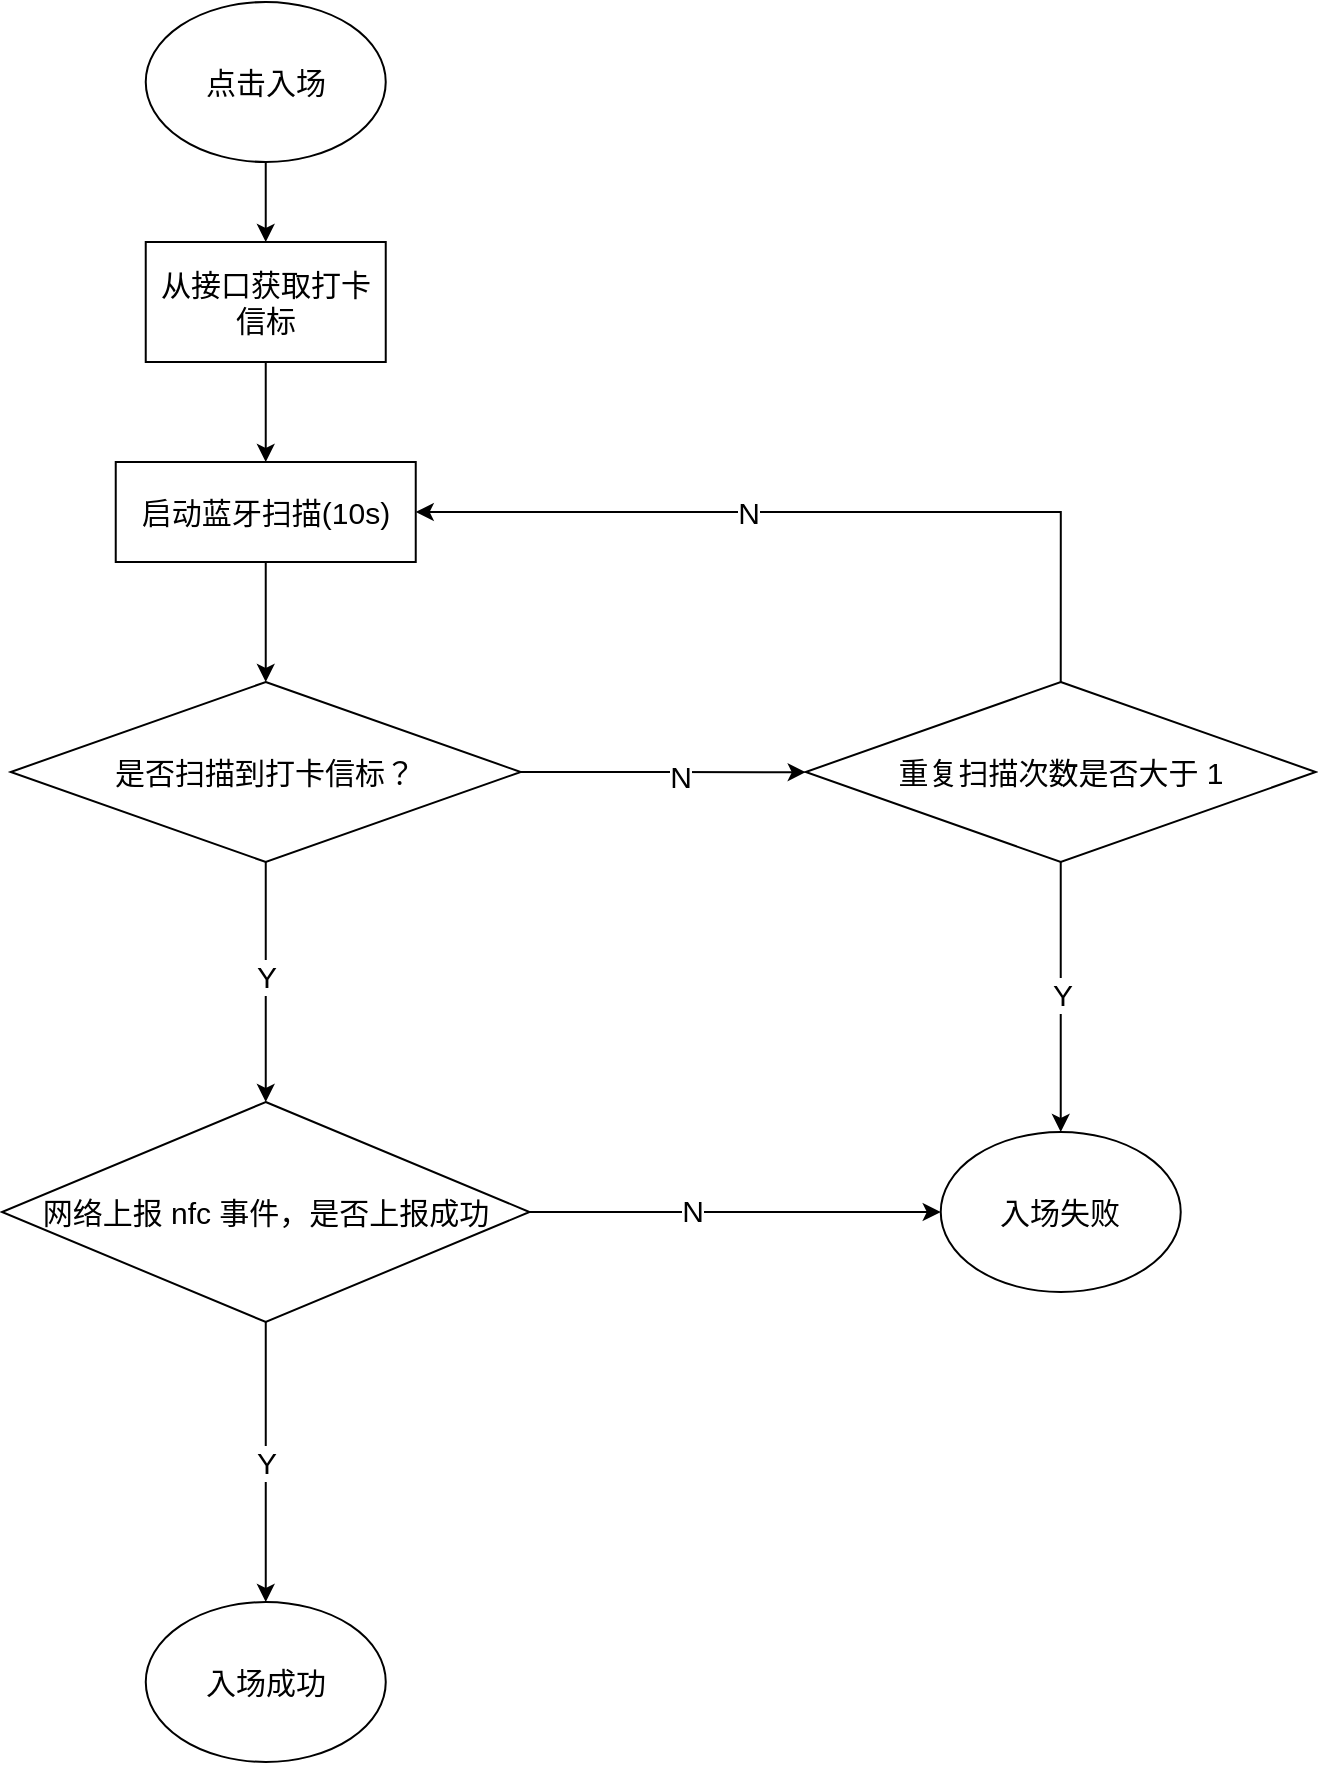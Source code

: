 <mxfile version="18.1.2" type="github" pages="3">
  <diagram id="FhBeIz4DgpYDygh7tZWK" name="Page-1">
    <mxGraphModel dx="1550" dy="835" grid="1" gridSize="10" guides="1" tooltips="1" connect="1" arrows="1" fold="1" page="1" pageScale="1" pageWidth="827" pageHeight="1169" math="0" shadow="0">
      <root>
        <mxCell id="0" />
        <mxCell id="1" parent="0" />
        <mxCell id="43eCuBTWSi4-MtkyAAMu-4" value="" style="edgeStyle=orthogonalEdgeStyle;rounded=0;orthogonalLoop=1;jettySize=auto;html=1;fontSize=15;" parent="1" source="43eCuBTWSi4-MtkyAAMu-1" target="43eCuBTWSi4-MtkyAAMu-2" edge="1">
          <mxGeometry relative="1" as="geometry" />
        </mxCell>
        <mxCell id="43eCuBTWSi4-MtkyAAMu-1" value="&lt;font style=&quot;font-size: 15px;&quot;&gt;点击入场&lt;/font&gt;" style="ellipse;whiteSpace=wrap;html=1;rounded=0;" parent="1" vertex="1">
          <mxGeometry x="171.87" y="120" width="120" height="80" as="geometry" />
        </mxCell>
        <mxCell id="43eCuBTWSi4-MtkyAAMu-5" value="" style="edgeStyle=orthogonalEdgeStyle;rounded=0;orthogonalLoop=1;jettySize=auto;html=1;fontSize=15;" parent="1" source="43eCuBTWSi4-MtkyAAMu-2" target="43eCuBTWSi4-MtkyAAMu-3" edge="1">
          <mxGeometry relative="1" as="geometry" />
        </mxCell>
        <mxCell id="43eCuBTWSi4-MtkyAAMu-2" value="从接口获取打卡信标" style="rounded=0;whiteSpace=wrap;html=1;fontSize=15;" parent="1" vertex="1">
          <mxGeometry x="171.87" y="240" width="120" height="60" as="geometry" />
        </mxCell>
        <mxCell id="y6g5GoTqr2yz2Q68kRER-1" value="" style="edgeStyle=orthogonalEdgeStyle;orthogonalLoop=1;jettySize=auto;html=1;rounded=0;" edge="1" parent="1" source="43eCuBTWSi4-MtkyAAMu-3" target="43eCuBTWSi4-MtkyAAMu-8">
          <mxGeometry relative="1" as="geometry" />
        </mxCell>
        <mxCell id="43eCuBTWSi4-MtkyAAMu-3" value="启动蓝牙扫描(10s)" style="rounded=0;whiteSpace=wrap;html=1;fontSize=15;" parent="1" vertex="1">
          <mxGeometry x="156.87" y="350" width="150" height="50" as="geometry" />
        </mxCell>
        <mxCell id="y6g5GoTqr2yz2Q68kRER-4" value="" style="edgeStyle=orthogonalEdgeStyle;orthogonalLoop=1;jettySize=auto;html=1;rounded=0;" edge="1" parent="1" source="43eCuBTWSi4-MtkyAAMu-8">
          <mxGeometry relative="1" as="geometry">
            <mxPoint x="501.87" y="505.1" as="targetPoint" />
          </mxGeometry>
        </mxCell>
        <mxCell id="y6g5GoTqr2yz2Q68kRER-17" value="N" style="edgeLabel;html=1;align=center;verticalAlign=middle;resizable=0;points=[];fontSize=15;" vertex="1" connectable="0" parent="y6g5GoTqr2yz2Q68kRER-4">
          <mxGeometry x="0.114" y="-1" relative="1" as="geometry">
            <mxPoint as="offset" />
          </mxGeometry>
        </mxCell>
        <mxCell id="y6g5GoTqr2yz2Q68kRER-9" style="edgeStyle=orthogonalEdgeStyle;orthogonalLoop=1;jettySize=auto;html=1;entryX=0.5;entryY=0;entryDx=0;entryDy=0;rounded=0;" edge="1" parent="1" source="43eCuBTWSi4-MtkyAAMu-8" target="y6g5GoTqr2yz2Q68kRER-21">
          <mxGeometry relative="1" as="geometry">
            <mxPoint x="231.875" y="640" as="targetPoint" />
            <Array as="points" />
          </mxGeometry>
        </mxCell>
        <mxCell id="y6g5GoTqr2yz2Q68kRER-19" value="Y" style="edgeLabel;html=1;align=center;verticalAlign=middle;resizable=0;points=[];fontSize=15;" vertex="1" connectable="0" parent="y6g5GoTqr2yz2Q68kRER-9">
          <mxGeometry x="-0.259" y="1" relative="1" as="geometry">
            <mxPoint x="-1" y="12" as="offset" />
          </mxGeometry>
        </mxCell>
        <mxCell id="43eCuBTWSi4-MtkyAAMu-8" value="是否扫描到打卡信标？" style="rhombus;whiteSpace=wrap;html=1;fontSize=15;rounded=0;" parent="1" vertex="1">
          <mxGeometry x="104.37" y="460" width="255" height="90" as="geometry" />
        </mxCell>
        <mxCell id="y6g5GoTqr2yz2Q68kRER-13" style="edgeStyle=orthogonalEdgeStyle;orthogonalLoop=1;jettySize=auto;html=1;entryX=0.5;entryY=0;entryDx=0;entryDy=0;fontSize=15;rounded=0;" edge="1" parent="1" source="y6g5GoTqr2yz2Q68kRER-11" target="y6g5GoTqr2yz2Q68kRER-12">
          <mxGeometry relative="1" as="geometry" />
        </mxCell>
        <mxCell id="y6g5GoTqr2yz2Q68kRER-18" value="Y" style="edgeLabel;html=1;align=center;verticalAlign=middle;resizable=0;points=[];fontSize=15;" vertex="1" connectable="0" parent="y6g5GoTqr2yz2Q68kRER-13">
          <mxGeometry x="-0.293" y="-1" relative="1" as="geometry">
            <mxPoint x="1" y="18" as="offset" />
          </mxGeometry>
        </mxCell>
        <mxCell id="y6g5GoTqr2yz2Q68kRER-15" style="edgeStyle=orthogonalEdgeStyle;orthogonalLoop=1;jettySize=auto;html=1;entryX=1;entryY=0.5;entryDx=0;entryDy=0;fontSize=15;exitX=0.5;exitY=0;exitDx=0;exitDy=0;rounded=0;" edge="1" parent="1" source="y6g5GoTqr2yz2Q68kRER-11" target="43eCuBTWSi4-MtkyAAMu-3">
          <mxGeometry relative="1" as="geometry">
            <mxPoint x="629.87" y="450" as="sourcePoint" />
            <Array as="points">
              <mxPoint x="629.87" y="375" />
            </Array>
          </mxGeometry>
        </mxCell>
        <mxCell id="y6g5GoTqr2yz2Q68kRER-16" value="N" style="edgeLabel;html=1;align=center;verticalAlign=middle;resizable=0;points=[];fontSize=15;" vertex="1" connectable="0" parent="y6g5GoTqr2yz2Q68kRER-15">
          <mxGeometry x="0.059" y="-1" relative="1" as="geometry">
            <mxPoint x="-26" y="1" as="offset" />
          </mxGeometry>
        </mxCell>
        <mxCell id="y6g5GoTqr2yz2Q68kRER-11" value="重复扫描次数是否大于 1" style="rhombus;whiteSpace=wrap;html=1;fontSize=15;rounded=0;" vertex="1" parent="1">
          <mxGeometry x="501.87" y="460" width="255" height="90" as="geometry" />
        </mxCell>
        <mxCell id="y6g5GoTqr2yz2Q68kRER-12" value="入场失败" style="ellipse;whiteSpace=wrap;html=1;fontSize=15;rounded=0;" vertex="1" parent="1">
          <mxGeometry x="569.37" y="685" width="120" height="80" as="geometry" />
        </mxCell>
        <mxCell id="y6g5GoTqr2yz2Q68kRER-23" style="edgeStyle=orthogonalEdgeStyle;orthogonalLoop=1;jettySize=auto;html=1;entryX=0;entryY=0.5;entryDx=0;entryDy=0;fontSize=15;" edge="1" parent="1" source="y6g5GoTqr2yz2Q68kRER-21" target="y6g5GoTqr2yz2Q68kRER-12">
          <mxGeometry relative="1" as="geometry" />
        </mxCell>
        <mxCell id="y6g5GoTqr2yz2Q68kRER-24" value="N" style="edgeLabel;html=1;align=center;verticalAlign=middle;resizable=0;points=[];fontSize=15;" vertex="1" connectable="0" parent="y6g5GoTqr2yz2Q68kRER-23">
          <mxGeometry x="-0.213" y="1" relative="1" as="geometry">
            <mxPoint as="offset" />
          </mxGeometry>
        </mxCell>
        <mxCell id="y6g5GoTqr2yz2Q68kRER-26" style="edgeStyle=orthogonalEdgeStyle;orthogonalLoop=1;jettySize=auto;html=1;entryX=0.5;entryY=0;entryDx=0;entryDy=0;fontSize=15;" edge="1" parent="1" source="y6g5GoTqr2yz2Q68kRER-21" target="y6g5GoTqr2yz2Q68kRER-25">
          <mxGeometry relative="1" as="geometry" />
        </mxCell>
        <mxCell id="y6g5GoTqr2yz2Q68kRER-27" value="Y" style="edgeLabel;html=1;align=center;verticalAlign=middle;resizable=0;points=[];fontSize=15;" vertex="1" connectable="0" parent="y6g5GoTqr2yz2Q68kRER-26">
          <mxGeometry x="-0.289" y="4" relative="1" as="geometry">
            <mxPoint x="-4" y="20" as="offset" />
          </mxGeometry>
        </mxCell>
        <mxCell id="y6g5GoTqr2yz2Q68kRER-21" value="&lt;span style=&quot;&quot;&gt;网络上报 nfc 事件，是否上报成功&lt;/span&gt;" style="rhombus;whiteSpace=wrap;html=1;fontSize=15;rounded=0;" vertex="1" parent="1">
          <mxGeometry x="100" y="670" width="263.75" height="110" as="geometry" />
        </mxCell>
        <mxCell id="y6g5GoTqr2yz2Q68kRER-25" value="入场成功" style="ellipse;whiteSpace=wrap;html=1;fontSize=15;rounded=0;" vertex="1" parent="1">
          <mxGeometry x="171.88" y="920" width="120" height="80" as="geometry" />
        </mxCell>
      </root>
    </mxGraphModel>
  </diagram>
  <diagram id="i9aY7ASLP8xG6B8swurp" name="Page-2">
    <mxGraphModel dx="1550" dy="835" grid="1" gridSize="10" guides="1" tooltips="1" connect="1" arrows="1" fold="1" page="1" pageScale="1" pageWidth="827" pageHeight="1169" math="0" shadow="0">
      <root>
        <mxCell id="0" />
        <mxCell id="1" parent="0" />
        <mxCell id="XR1U20pthx0z2A6VvUkH-1" value="" style="edgeStyle=orthogonalEdgeStyle;rounded=0;orthogonalLoop=1;jettySize=auto;html=1;fontSize=15;" edge="1" parent="1" source="XR1U20pthx0z2A6VvUkH-2" target="XR1U20pthx0z2A6VvUkH-4">
          <mxGeometry relative="1" as="geometry" />
        </mxCell>
        <mxCell id="XR1U20pthx0z2A6VvUkH-2" value="&lt;font style=&quot;font-size: 15px;&quot;&gt;点击出场&lt;/font&gt;" style="ellipse;whiteSpace=wrap;html=1;rounded=0;" vertex="1" parent="1">
          <mxGeometry x="171.87" y="120" width="120" height="80" as="geometry" />
        </mxCell>
        <mxCell id="XR1U20pthx0z2A6VvUkH-3" value="" style="edgeStyle=orthogonalEdgeStyle;rounded=0;orthogonalLoop=1;jettySize=auto;html=1;fontSize=15;" edge="1" parent="1" source="XR1U20pthx0z2A6VvUkH-4" target="XR1U20pthx0z2A6VvUkH-6">
          <mxGeometry relative="1" as="geometry" />
        </mxCell>
        <mxCell id="XR1U20pthx0z2A6VvUkH-4" value="从接口获取打卡信标" style="rounded=0;whiteSpace=wrap;html=1;fontSize=15;" vertex="1" parent="1">
          <mxGeometry x="171.87" y="240" width="120" height="60" as="geometry" />
        </mxCell>
        <mxCell id="XR1U20pthx0z2A6VvUkH-5" value="" style="edgeStyle=orthogonalEdgeStyle;orthogonalLoop=1;jettySize=auto;html=1;rounded=0;" edge="1" parent="1" source="XR1U20pthx0z2A6VvUkH-6" target="XR1U20pthx0z2A6VvUkH-11">
          <mxGeometry relative="1" as="geometry" />
        </mxCell>
        <mxCell id="XR1U20pthx0z2A6VvUkH-6" value="启动蓝牙扫描(10s)" style="rounded=0;whiteSpace=wrap;html=1;fontSize=15;" vertex="1" parent="1">
          <mxGeometry x="156.87" y="350" width="150" height="50" as="geometry" />
        </mxCell>
        <mxCell id="XR1U20pthx0z2A6VvUkH-7" value="" style="edgeStyle=orthogonalEdgeStyle;orthogonalLoop=1;jettySize=auto;html=1;rounded=0;" edge="1" parent="1" source="XR1U20pthx0z2A6VvUkH-11">
          <mxGeometry relative="1" as="geometry">
            <mxPoint x="501.87" y="505.1" as="targetPoint" />
          </mxGeometry>
        </mxCell>
        <mxCell id="XR1U20pthx0z2A6VvUkH-8" value="N" style="edgeLabel;html=1;align=center;verticalAlign=middle;resizable=0;points=[];fontSize=15;" vertex="1" connectable="0" parent="XR1U20pthx0z2A6VvUkH-7">
          <mxGeometry x="0.114" y="-1" relative="1" as="geometry">
            <mxPoint as="offset" />
          </mxGeometry>
        </mxCell>
        <mxCell id="XR1U20pthx0z2A6VvUkH-9" style="edgeStyle=orthogonalEdgeStyle;orthogonalLoop=1;jettySize=auto;html=1;entryX=0.5;entryY=0;entryDx=0;entryDy=0;rounded=0;" edge="1" parent="1" source="XR1U20pthx0z2A6VvUkH-11" target="XR1U20pthx0z2A6VvUkH-22">
          <mxGeometry relative="1" as="geometry">
            <mxPoint x="231.875" y="640" as="targetPoint" />
            <Array as="points" />
          </mxGeometry>
        </mxCell>
        <mxCell id="XR1U20pthx0z2A6VvUkH-10" value="Y" style="edgeLabel;html=1;align=center;verticalAlign=middle;resizable=0;points=[];fontSize=15;" vertex="1" connectable="0" parent="XR1U20pthx0z2A6VvUkH-9">
          <mxGeometry x="-0.259" y="1" relative="1" as="geometry">
            <mxPoint x="-1" y="12" as="offset" />
          </mxGeometry>
        </mxCell>
        <mxCell id="XR1U20pthx0z2A6VvUkH-11" value="是否扫描到打卡信标？" style="rhombus;whiteSpace=wrap;html=1;fontSize=15;rounded=0;" vertex="1" parent="1">
          <mxGeometry x="104.37" y="460" width="255" height="90" as="geometry" />
        </mxCell>
        <mxCell id="XR1U20pthx0z2A6VvUkH-12" style="edgeStyle=orthogonalEdgeStyle;orthogonalLoop=1;jettySize=auto;html=1;entryX=0.5;entryY=0;entryDx=0;entryDy=0;fontSize=15;rounded=0;" edge="1" parent="1" source="XR1U20pthx0z2A6VvUkH-16" target="XR1U20pthx0z2A6VvUkH-17">
          <mxGeometry relative="1" as="geometry" />
        </mxCell>
        <mxCell id="XR1U20pthx0z2A6VvUkH-13" value="Y" style="edgeLabel;html=1;align=center;verticalAlign=middle;resizable=0;points=[];fontSize=15;" vertex="1" connectable="0" parent="XR1U20pthx0z2A6VvUkH-12">
          <mxGeometry x="-0.293" y="-1" relative="1" as="geometry">
            <mxPoint x="1" y="18" as="offset" />
          </mxGeometry>
        </mxCell>
        <mxCell id="XR1U20pthx0z2A6VvUkH-14" style="edgeStyle=orthogonalEdgeStyle;orthogonalLoop=1;jettySize=auto;html=1;entryX=1;entryY=0.5;entryDx=0;entryDy=0;fontSize=15;exitX=0.5;exitY=0;exitDx=0;exitDy=0;rounded=0;" edge="1" parent="1" source="XR1U20pthx0z2A6VvUkH-16" target="XR1U20pthx0z2A6VvUkH-6">
          <mxGeometry relative="1" as="geometry">
            <mxPoint x="629.87" y="450" as="sourcePoint" />
            <Array as="points">
              <mxPoint x="629.87" y="375" />
            </Array>
          </mxGeometry>
        </mxCell>
        <mxCell id="XR1U20pthx0z2A6VvUkH-15" value="N" style="edgeLabel;html=1;align=center;verticalAlign=middle;resizable=0;points=[];fontSize=15;" vertex="1" connectable="0" parent="XR1U20pthx0z2A6VvUkH-14">
          <mxGeometry x="0.059" y="-1" relative="1" as="geometry">
            <mxPoint x="-26" y="1" as="offset" />
          </mxGeometry>
        </mxCell>
        <mxCell id="XR1U20pthx0z2A6VvUkH-16" value="重复扫描次数是否大于 1" style="rhombus;whiteSpace=wrap;html=1;fontSize=15;rounded=0;" vertex="1" parent="1">
          <mxGeometry x="501.87" y="460" width="255" height="90" as="geometry" />
        </mxCell>
        <mxCell id="XR1U20pthx0z2A6VvUkH-17" value="出场失败" style="ellipse;whiteSpace=wrap;html=1;fontSize=15;rounded=0;" vertex="1" parent="1">
          <mxGeometry x="569.37" y="685" width="120" height="80" as="geometry" />
        </mxCell>
        <mxCell id="XR1U20pthx0z2A6VvUkH-18" style="edgeStyle=orthogonalEdgeStyle;orthogonalLoop=1;jettySize=auto;html=1;entryX=0;entryY=0.5;entryDx=0;entryDy=0;fontSize=15;" edge="1" parent="1" source="XR1U20pthx0z2A6VvUkH-22" target="XR1U20pthx0z2A6VvUkH-17">
          <mxGeometry relative="1" as="geometry" />
        </mxCell>
        <mxCell id="XR1U20pthx0z2A6VvUkH-19" value="N" style="edgeLabel;html=1;align=center;verticalAlign=middle;resizable=0;points=[];fontSize=15;" vertex="1" connectable="0" parent="XR1U20pthx0z2A6VvUkH-18">
          <mxGeometry x="-0.213" y="1" relative="1" as="geometry">
            <mxPoint as="offset" />
          </mxGeometry>
        </mxCell>
        <mxCell id="XR1U20pthx0z2A6VvUkH-20" style="edgeStyle=orthogonalEdgeStyle;orthogonalLoop=1;jettySize=auto;html=1;entryX=0.5;entryY=0;entryDx=0;entryDy=0;fontSize=15;" edge="1" parent="1" source="XR1U20pthx0z2A6VvUkH-22" target="XR1U20pthx0z2A6VvUkH-23">
          <mxGeometry relative="1" as="geometry" />
        </mxCell>
        <mxCell id="XR1U20pthx0z2A6VvUkH-21" value="Y" style="edgeLabel;html=1;align=center;verticalAlign=middle;resizable=0;points=[];fontSize=15;" vertex="1" connectable="0" parent="XR1U20pthx0z2A6VvUkH-20">
          <mxGeometry x="-0.289" y="4" relative="1" as="geometry">
            <mxPoint x="-4" y="20" as="offset" />
          </mxGeometry>
        </mxCell>
        <mxCell id="XR1U20pthx0z2A6VvUkH-22" value="&lt;span style=&quot;&quot;&gt;网络上报 nfc 事件，是否上报成功&lt;/span&gt;" style="rhombus;whiteSpace=wrap;html=1;fontSize=15;rounded=0;" vertex="1" parent="1">
          <mxGeometry x="100" y="670" width="263.75" height="110" as="geometry" />
        </mxCell>
        <mxCell id="XR1U20pthx0z2A6VvUkH-23" value="出场成功" style="ellipse;whiteSpace=wrap;html=1;fontSize=15;rounded=0;" vertex="1" parent="1">
          <mxGeometry x="171.88" y="920" width="120" height="80" as="geometry" />
        </mxCell>
      </root>
    </mxGraphModel>
  </diagram>
  <diagram id="1ncOXmY3H6TCoouSn-jW" name="Page-3">
    <mxGraphModel dx="2651" dy="982" grid="1" gridSize="10" guides="1" tooltips="1" connect="1" arrows="1" fold="1" page="1" pageScale="1" pageWidth="827" pageHeight="1169" math="0" shadow="0">
      <root>
        <mxCell id="0" />
        <mxCell id="1" parent="0" />
        <mxCell id="F8ZXoiN6zjT_iEn2VkVu-29" style="edgeStyle=orthogonalEdgeStyle;orthogonalLoop=1;jettySize=auto;html=1;entryX=0.5;entryY=0;entryDx=0;entryDy=0;fontSize=15;" edge="1" parent="1" source="LKt55KmzR5J3MHuBS2WR-1" target="F8ZXoiN6zjT_iEn2VkVu-27">
          <mxGeometry relative="1" as="geometry" />
        </mxCell>
        <mxCell id="LKt55KmzR5J3MHuBS2WR-1" value="入场成功" style="ellipse;whiteSpace=wrap;html=1;fontSize=15;" vertex="1" parent="1">
          <mxGeometry x="354" y="50" width="120" height="80" as="geometry" />
        </mxCell>
        <mxCell id="phCmouDJ82lIunbq2g3l-1" style="edgeStyle=orthogonalEdgeStyle;orthogonalLoop=1;jettySize=auto;html=1;entryX=0.5;entryY=0;entryDx=0;entryDy=0;fontSize=15;" edge="1" parent="1" source="zFfM6eT-zVEwziXaJ6fH-1" target="F8ZXoiN6zjT_iEn2VkVu-2">
          <mxGeometry relative="1" as="geometry">
            <Array as="points">
              <mxPoint x="413" y="770" />
              <mxPoint x="-67" y="770" />
            </Array>
          </mxGeometry>
        </mxCell>
        <mxCell id="phCmouDJ82lIunbq2g3l-18" value="Y" style="edgeLabel;html=1;align=center;verticalAlign=middle;resizable=0;points=[];fontSize=15;" vertex="1" connectable="0" parent="phCmouDJ82lIunbq2g3l-1">
          <mxGeometry x="0.058" y="4" relative="1" as="geometry">
            <mxPoint y="-4" as="offset" />
          </mxGeometry>
        </mxCell>
        <mxCell id="phCmouDJ82lIunbq2g3l-2" style="edgeStyle=orthogonalEdgeStyle;orthogonalLoop=1;jettySize=auto;html=1;entryX=0.5;entryY=0;entryDx=0;entryDy=0;fontSize=15;" edge="1" parent="1" source="zFfM6eT-zVEwziXaJ6fH-1" target="F8ZXoiN6zjT_iEn2VkVu-43">
          <mxGeometry relative="1" as="geometry">
            <Array as="points">
              <mxPoint x="413" y="770" />
              <mxPoint x="875" y="770" />
            </Array>
          </mxGeometry>
        </mxCell>
        <mxCell id="phCmouDJ82lIunbq2g3l-19" value="N" style="edgeLabel;html=1;align=center;verticalAlign=middle;resizable=0;points=[];fontSize=15;" vertex="1" connectable="0" parent="phCmouDJ82lIunbq2g3l-2">
          <mxGeometry x="0.118" y="4" relative="1" as="geometry">
            <mxPoint x="-26" y="4" as="offset" />
          </mxGeometry>
        </mxCell>
        <mxCell id="zFfM6eT-zVEwziXaJ6fH-1" value="是否扫描到AOA基站的广播？" style="rhombus;whiteSpace=wrap;html=1;fontSize=15;rounded=0;" vertex="1" parent="1">
          <mxGeometry x="286" y="650" width="255" height="90" as="geometry" />
        </mxCell>
        <mxCell id="F8ZXoiN6zjT_iEn2VkVu-9" style="edgeStyle=orthogonalEdgeStyle;orthogonalLoop=1;jettySize=auto;html=1;entryX=0.5;entryY=0;entryDx=0;entryDy=0;fontSize=15;" edge="1" parent="1" source="F8ZXoiN6zjT_iEn2VkVu-2" target="F8ZXoiN6zjT_iEn2VkVu-7">
          <mxGeometry relative="1" as="geometry" />
        </mxCell>
        <mxCell id="F8ZXoiN6zjT_iEn2VkVu-39" style="edgeStyle=orthogonalEdgeStyle;orthogonalLoop=1;jettySize=auto;html=1;entryX=0;entryY=0.5;entryDx=0;entryDy=0;fontSize=15;" edge="1" parent="1" source="F8ZXoiN6zjT_iEn2VkVu-2" target="F8ZXoiN6zjT_iEn2VkVu-5">
          <mxGeometry relative="1" as="geometry">
            <Array as="points">
              <mxPoint x="-420" y="880" />
              <mxPoint x="-420" y="1310" />
            </Array>
          </mxGeometry>
        </mxCell>
        <mxCell id="F8ZXoiN6zjT_iEn2VkVu-2" value="查看配置项，&lt;br&gt;当前是否是自动监听运动状态模式？" style="rhombus;whiteSpace=wrap;html=1;fontSize=15;rounded=0;" vertex="1" parent="1">
          <mxGeometry x="-240" y="820" width="346.75" height="120" as="geometry" />
        </mxCell>
        <mxCell id="phCmouDJ82lIunbq2g3l-10" style="edgeStyle=orthogonalEdgeStyle;orthogonalLoop=1;jettySize=auto;html=1;entryX=0.5;entryY=0;entryDx=0;entryDy=0;fontSize=15;" edge="1" parent="1" source="F8ZXoiN6zjT_iEn2VkVu-5" target="F8ZXoiN6zjT_iEn2VkVu-18">
          <mxGeometry relative="1" as="geometry" />
        </mxCell>
        <mxCell id="F8ZXoiN6zjT_iEn2VkVu-5" value="定时器以 1s 的间隔轮询广播 Location 包，每次广播持续 200 ms" style="rounded=0;whiteSpace=wrap;html=1;fontSize=15;" vertex="1" parent="1">
          <mxGeometry x="-375" y="1270" width="260" height="80" as="geometry" />
        </mxCell>
        <mxCell id="phCmouDJ82lIunbq2g3l-3" style="edgeStyle=orthogonalEdgeStyle;orthogonalLoop=1;jettySize=auto;html=1;entryX=0.5;entryY=0;entryDx=0;entryDy=0;fontSize=15;" edge="1" parent="1" source="F8ZXoiN6zjT_iEn2VkVu-7" target="F8ZXoiN6zjT_iEn2VkVu-5">
          <mxGeometry relative="1" as="geometry" />
        </mxCell>
        <mxCell id="phCmouDJ82lIunbq2g3l-23" value="Y" style="edgeLabel;html=1;align=center;verticalAlign=middle;resizable=0;points=[];fontSize=15;" vertex="1" connectable="0" parent="phCmouDJ82lIunbq2g3l-3">
          <mxGeometry x="0.255" y="4" relative="1" as="geometry">
            <mxPoint x="17" y="-4" as="offset" />
          </mxGeometry>
        </mxCell>
        <mxCell id="phCmouDJ82lIunbq2g3l-4" style="edgeStyle=orthogonalEdgeStyle;orthogonalLoop=1;jettySize=auto;html=1;entryX=0.5;entryY=0;entryDx=0;entryDy=0;fontSize=15;exitX=0.5;exitY=1;exitDx=0;exitDy=0;" edge="1" parent="1" source="F8ZXoiN6zjT_iEn2VkVu-7" target="F8ZXoiN6zjT_iEn2VkVu-12">
          <mxGeometry relative="1" as="geometry" />
        </mxCell>
        <mxCell id="phCmouDJ82lIunbq2g3l-24" value="N" style="edgeLabel;html=1;align=center;verticalAlign=middle;resizable=0;points=[];fontSize=15;" vertex="1" connectable="0" parent="phCmouDJ82lIunbq2g3l-4">
          <mxGeometry x="0.141" y="6" relative="1" as="geometry">
            <mxPoint x="-31" y="6" as="offset" />
          </mxGeometry>
        </mxCell>
        <mxCell id="F8ZXoiN6zjT_iEn2VkVu-7" value="是否是运动状态？" style="rhombus;whiteSpace=wrap;html=1;fontSize=15;rounded=0;" vertex="1" parent="1">
          <mxGeometry x="-211.37" y="1050" width="289.5" height="80" as="geometry" />
        </mxCell>
        <mxCell id="phCmouDJ82lIunbq2g3l-11" style="edgeStyle=orthogonalEdgeStyle;orthogonalLoop=1;jettySize=auto;html=1;entryX=0.5;entryY=0;entryDx=0;entryDy=0;fontSize=15;" edge="1" parent="1" source="F8ZXoiN6zjT_iEn2VkVu-12" target="F8ZXoiN6zjT_iEn2VkVu-18">
          <mxGeometry relative="1" as="geometry" />
        </mxCell>
        <mxCell id="F8ZXoiN6zjT_iEn2VkVu-12" value="定时器以 5s 的间轮询广播 Location 包，每次广播持续 1000 ms" style="rounded=0;whiteSpace=wrap;html=1;fontSize=15;" vertex="1" parent="1">
          <mxGeometry x="10" y="1270" width="260" height="80" as="geometry" />
        </mxCell>
        <mxCell id="F8ZXoiN6zjT_iEn2VkVu-23" style="edgeStyle=orthogonalEdgeStyle;orthogonalLoop=1;jettySize=auto;html=1;fontSize=15;" edge="1" parent="1" source="F8ZXoiN6zjT_iEn2VkVu-18" target="F8ZXoiN6zjT_iEn2VkVu-19">
          <mxGeometry relative="1" as="geometry" />
        </mxCell>
        <mxCell id="phCmouDJ82lIunbq2g3l-25" value="Y" style="edgeLabel;html=1;align=center;verticalAlign=middle;resizable=0;points=[];fontSize=15;" vertex="1" connectable="0" parent="F8ZXoiN6zjT_iEn2VkVu-23">
          <mxGeometry x="0.232" y="3" relative="1" as="geometry">
            <mxPoint as="offset" />
          </mxGeometry>
        </mxCell>
        <mxCell id="F8ZXoiN6zjT_iEn2VkVu-24" style="edgeStyle=orthogonalEdgeStyle;orthogonalLoop=1;jettySize=auto;html=1;entryX=0.5;entryY=0;entryDx=0;entryDy=0;fontSize=15;" edge="1" parent="1" source="F8ZXoiN6zjT_iEn2VkVu-18" target="F8ZXoiN6zjT_iEn2VkVu-20">
          <mxGeometry relative="1" as="geometry" />
        </mxCell>
        <mxCell id="phCmouDJ82lIunbq2g3l-26" value="N" style="edgeLabel;html=1;align=center;verticalAlign=middle;resizable=0;points=[];fontSize=15;" vertex="1" connectable="0" parent="F8ZXoiN6zjT_iEn2VkVu-24">
          <mxGeometry x="0.178" y="2" relative="1" as="geometry">
            <mxPoint as="offset" />
          </mxGeometry>
        </mxCell>
        <mxCell id="F8ZXoiN6zjT_iEn2VkVu-18" value="是否扫描到信标？" style="rhombus;whiteSpace=wrap;html=1;fontSize=15;rounded=0;" vertex="1" parent="1">
          <mxGeometry x="-208.62" y="1490" width="289.5" height="80" as="geometry" />
        </mxCell>
        <mxCell id="F8ZXoiN6zjT_iEn2VkVu-19" value="定时器以 10s 的间隔轮询广播 Beacon 包，每次广播持续 1000 ms" style="rounded=0;whiteSpace=wrap;html=1;fontSize=15;" vertex="1" parent="1">
          <mxGeometry x="-370" y="1660" width="250" height="80" as="geometry" />
        </mxCell>
        <mxCell id="F8ZXoiN6zjT_iEn2VkVu-20" value="定时器以 10s 的间隔轮询广播 GPS 包，每次广播持续 1000 ms" style="rounded=0;whiteSpace=wrap;html=1;fontSize=15;" vertex="1" parent="1">
          <mxGeometry x="-6.24" y="1660" width="234.62" height="80" as="geometry" />
        </mxCell>
        <mxCell id="F8ZXoiN6zjT_iEn2VkVu-35" style="edgeStyle=orthogonalEdgeStyle;orthogonalLoop=1;jettySize=auto;html=1;entryX=0.5;entryY=0;entryDx=0;entryDy=0;fontSize=15;" edge="1" parent="1" source="F8ZXoiN6zjT_iEn2VkVu-27" target="F8ZXoiN6zjT_iEn2VkVu-30">
          <mxGeometry relative="1" as="geometry" />
        </mxCell>
        <mxCell id="F8ZXoiN6zjT_iEn2VkVu-27" value="定时器以( 配置的心跳周期 * 30 s ) 的间隔轮询网络上报 HeartBeat 事件，默认情况下间隔为 10 min" style="rounded=0;whiteSpace=wrap;html=1;fontSize=15;" vertex="1" parent="1">
          <mxGeometry x="235" y="170" width="357" height="100" as="geometry" />
        </mxCell>
        <mxCell id="F8ZXoiN6zjT_iEn2VkVu-40" style="edgeStyle=orthogonalEdgeStyle;orthogonalLoop=1;jettySize=auto;html=1;entryX=0;entryY=0.5;entryDx=0;entryDy=0;fontSize=15;" edge="1" parent="1" source="F8ZXoiN6zjT_iEn2VkVu-30" target="zFfM6eT-zVEwziXaJ6fH-1">
          <mxGeometry relative="1" as="geometry">
            <Array as="points">
              <mxPoint x="160" y="365" />
              <mxPoint x="160" y="695" />
            </Array>
          </mxGeometry>
        </mxCell>
        <mxCell id="phCmouDJ82lIunbq2g3l-14" value="N" style="edgeLabel;html=1;align=center;verticalAlign=middle;resizable=0;points=[];fontSize=15;" vertex="1" connectable="0" parent="F8ZXoiN6zjT_iEn2VkVu-40">
          <mxGeometry x="-0.146" y="-4" relative="1" as="geometry">
            <mxPoint x="4" y="48" as="offset" />
          </mxGeometry>
        </mxCell>
        <mxCell id="phCmouDJ82lIunbq2g3l-12" style="edgeStyle=orthogonalEdgeStyle;orthogonalLoop=1;jettySize=auto;html=1;fontSize=15;" edge="1" parent="1" source="F8ZXoiN6zjT_iEn2VkVu-30" target="F8ZXoiN6zjT_iEn2VkVu-32">
          <mxGeometry relative="1" as="geometry">
            <Array as="points">
              <mxPoint x="413" y="480" />
              <mxPoint x="413" y="480" />
            </Array>
          </mxGeometry>
        </mxCell>
        <mxCell id="phCmouDJ82lIunbq2g3l-13" value="Y" style="edgeLabel;html=1;align=center;verticalAlign=middle;resizable=0;points=[];fontSize=15;" vertex="1" connectable="0" parent="phCmouDJ82lIunbq2g3l-12">
          <mxGeometry x="-0.273" y="2" relative="1" as="geometry">
            <mxPoint x="-1" y="7" as="offset" />
          </mxGeometry>
        </mxCell>
        <mxCell id="F8ZXoiN6zjT_iEn2VkVu-30" value="是否有开启 SOS 网络上报？" style="rhombus;whiteSpace=wrap;html=1;fontSize=15;rounded=0;" vertex="1" parent="1">
          <mxGeometry x="286" y="320" width="255" height="90" as="geometry" />
        </mxCell>
        <mxCell id="phCmouDJ82lIunbq2g3l-16" style="edgeStyle=orthogonalEdgeStyle;orthogonalLoop=1;jettySize=auto;html=1;entryX=0.5;entryY=0;entryDx=0;entryDy=0;fontSize=15;" edge="1" parent="1" source="F8ZXoiN6zjT_iEn2VkVu-32" target="zFfM6eT-zVEwziXaJ6fH-1">
          <mxGeometry relative="1" as="geometry" />
        </mxCell>
        <mxCell id="F8ZXoiN6zjT_iEn2VkVu-32" value="定时器以 1s 的间隔轮询网络上报 SOS 事件" style="rounded=0;whiteSpace=wrap;html=1;fontSize=15;" vertex="1" parent="1">
          <mxGeometry x="253" y="490" width="321" height="70" as="geometry" />
        </mxCell>
        <mxCell id="F8ZXoiN6zjT_iEn2VkVu-41" style="edgeStyle=orthogonalEdgeStyle;orthogonalLoop=1;jettySize=auto;html=1;fontSize=15;" edge="1" parent="1" source="F8ZXoiN6zjT_iEn2VkVu-43" target="F8ZXoiN6zjT_iEn2VkVu-44">
          <mxGeometry relative="1" as="geometry" />
        </mxCell>
        <mxCell id="phCmouDJ82lIunbq2g3l-21" value="Y" style="edgeLabel;html=1;align=center;verticalAlign=middle;resizable=0;points=[];fontSize=15;" vertex="1" connectable="0" parent="F8ZXoiN6zjT_iEn2VkVu-41">
          <mxGeometry x="0.059" y="-1" relative="1" as="geometry">
            <mxPoint x="1" as="offset" />
          </mxGeometry>
        </mxCell>
        <mxCell id="F8ZXoiN6zjT_iEn2VkVu-42" style="edgeStyle=orthogonalEdgeStyle;orthogonalLoop=1;jettySize=auto;html=1;entryX=0.5;entryY=0;entryDx=0;entryDy=0;fontSize=15;" edge="1" parent="1" source="F8ZXoiN6zjT_iEn2VkVu-43" target="phCmouDJ82lIunbq2g3l-9">
          <mxGeometry relative="1" as="geometry">
            <mxPoint x="1001.75" y="1020" as="targetPoint" />
          </mxGeometry>
        </mxCell>
        <mxCell id="phCmouDJ82lIunbq2g3l-22" value="N" style="edgeLabel;html=1;align=center;verticalAlign=middle;resizable=0;points=[];fontSize=15;" vertex="1" connectable="0" parent="F8ZXoiN6zjT_iEn2VkVu-42">
          <mxGeometry x="0.037" y="-2" relative="1" as="geometry">
            <mxPoint x="-1" as="offset" />
          </mxGeometry>
        </mxCell>
        <mxCell id="F8ZXoiN6zjT_iEn2VkVu-43" value="是否扫描到信标？" style="rhombus;whiteSpace=wrap;html=1;fontSize=15;rounded=0;" vertex="1" parent="1">
          <mxGeometry x="730" y="820" width="289.5" height="80" as="geometry" />
        </mxCell>
        <mxCell id="F8ZXoiN6zjT_iEn2VkVu-44" value="定时器以( 配置的网络上报周期* 5 s )&amp;nbsp;&lt;br&gt;的间隔轮询上报 Beacon 事件，默认情况下间隔为 10 s" style="rounded=0;whiteSpace=wrap;html=1;fontSize=15;" vertex="1" parent="1">
          <mxGeometry x="400" y="1260" width="382.75" height="80" as="geometry" />
        </mxCell>
        <mxCell id="phCmouDJ82lIunbq2g3l-9" value="定时器以( 配置的网络上报周期* 5 s )&amp;nbsp;&lt;br&gt;的间隔轮询上报 GPS 事件，默认情况下间隔为 10 s" style="rounded=0;whiteSpace=wrap;html=1;fontSize=15;" vertex="1" parent="1">
          <mxGeometry x="940" y="1260" width="382.75" height="80" as="geometry" />
        </mxCell>
      </root>
    </mxGraphModel>
  </diagram>
</mxfile>

